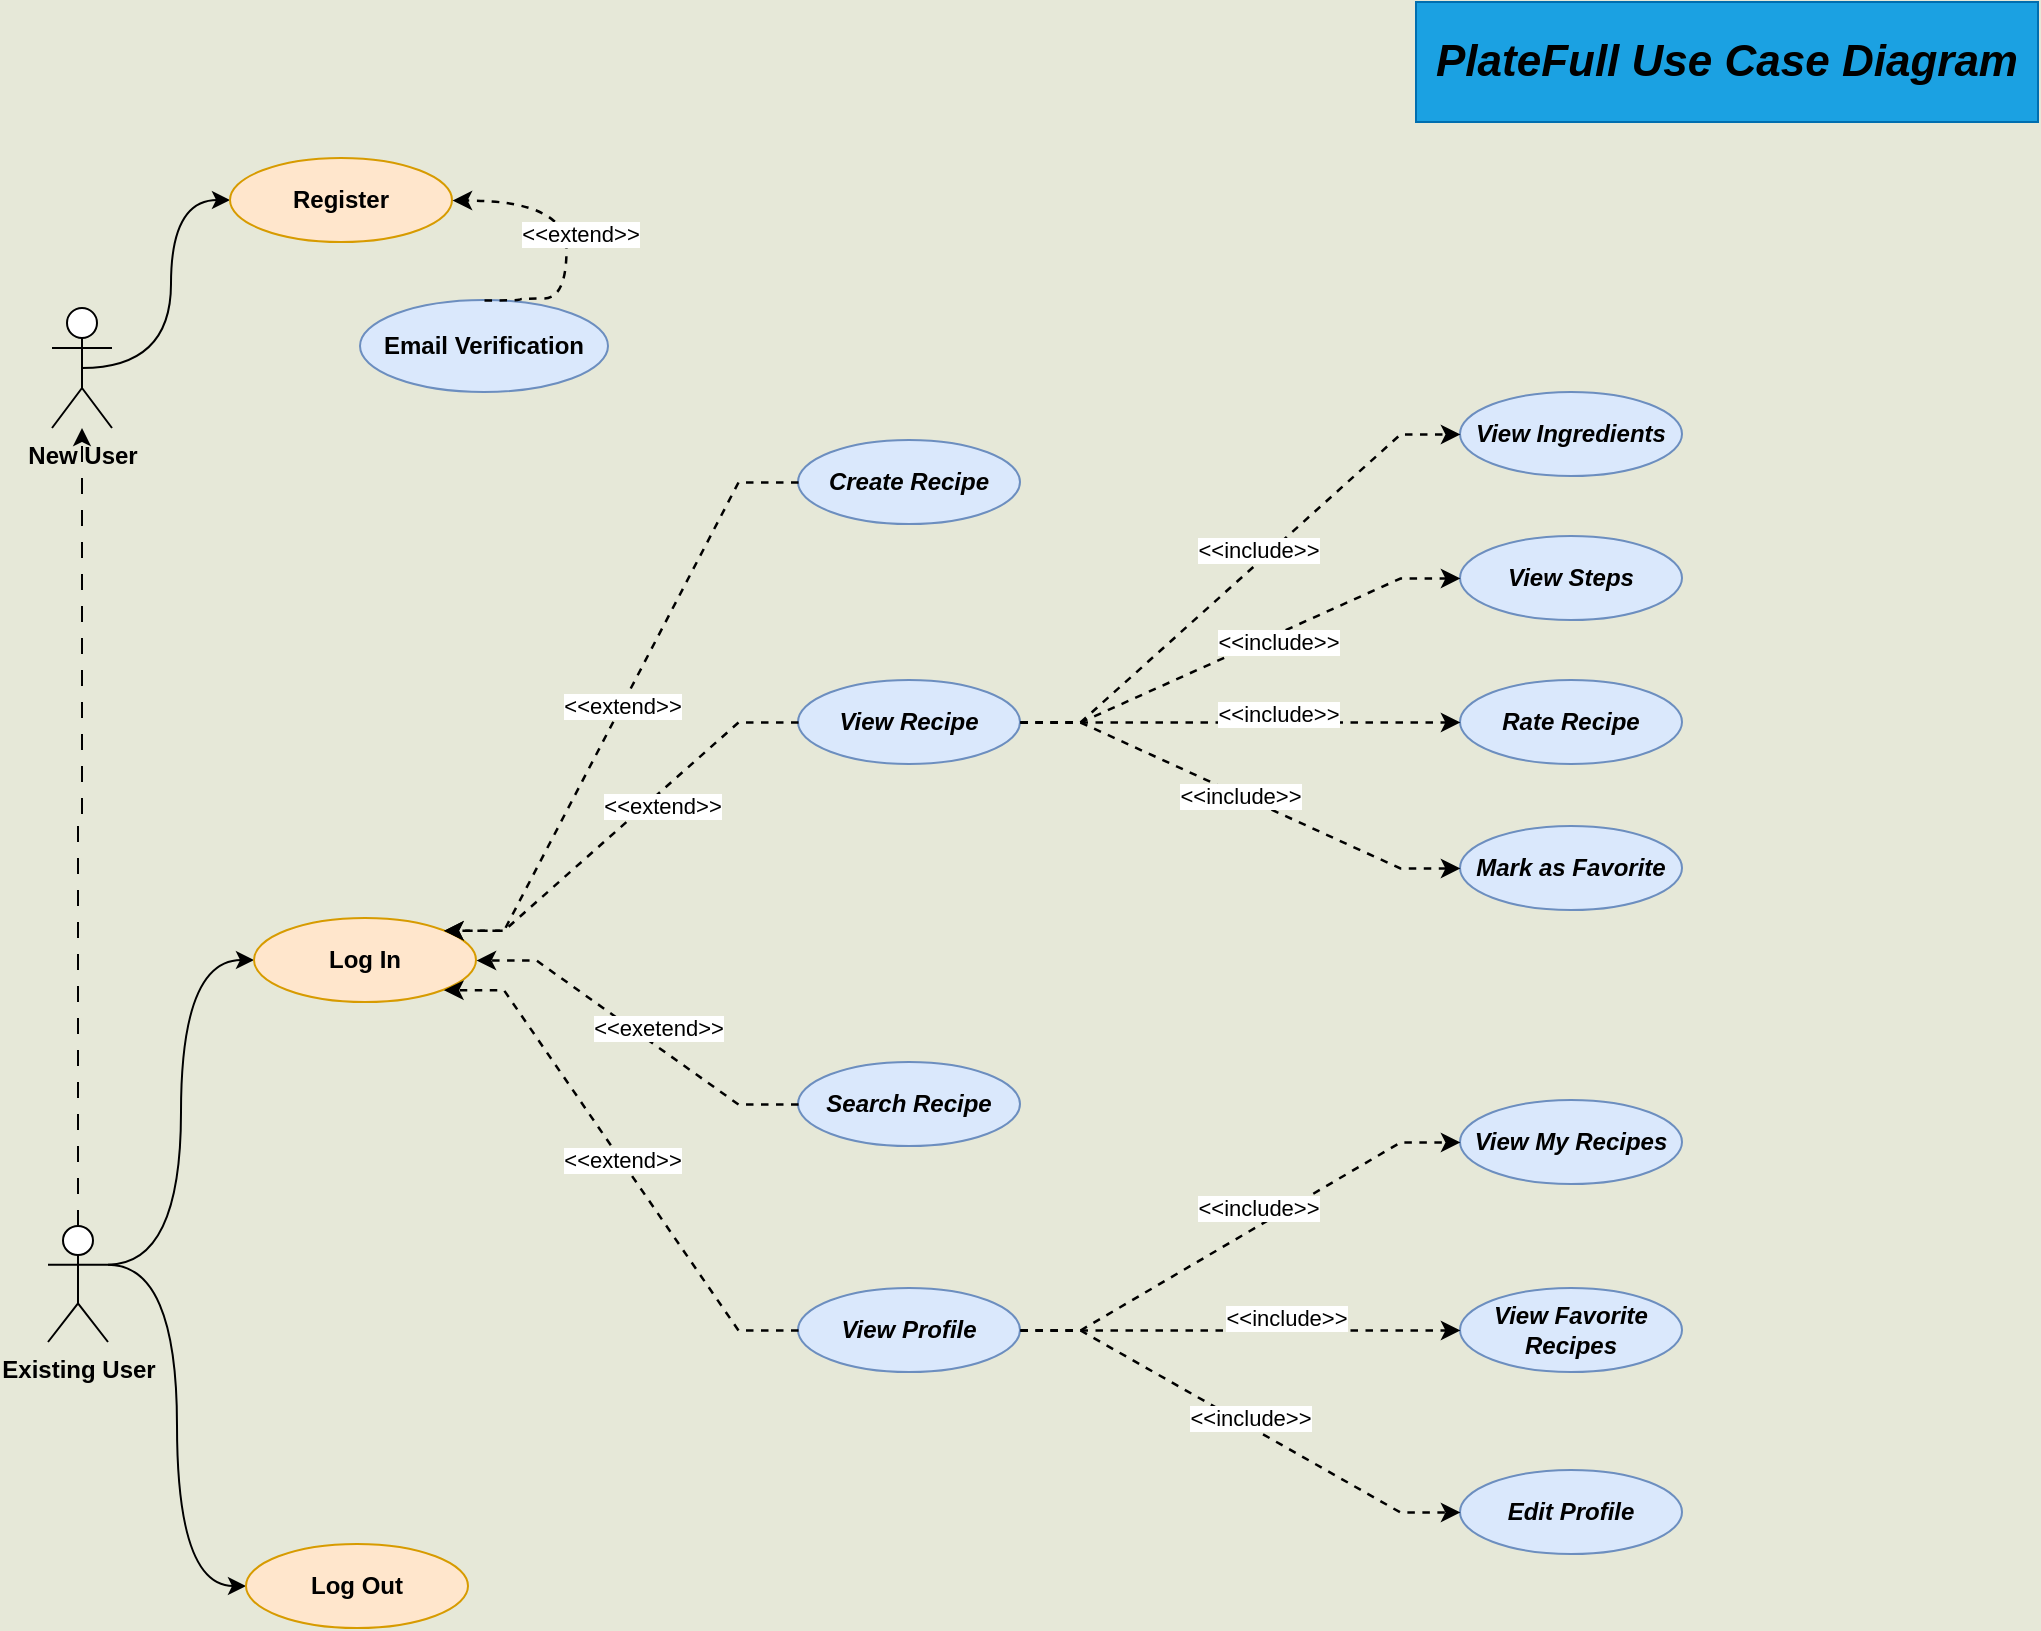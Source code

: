 <mxfile version="21.1.4" type="github">
  <diagram name="Page-1" id="E42ZqrKlXivf7Q9WrTgK">
    <mxGraphModel dx="1050" dy="687" grid="0" gridSize="10" guides="1" tooltips="1" connect="1" arrows="1" fold="1" page="1" pageScale="1" pageWidth="1100" pageHeight="850" background="#E6E8D8" math="0" shadow="0">
      <root>
        <mxCell id="0" />
        <mxCell id="1" parent="0" />
        <mxCell id="ldeWnYEe3eiKzBrZV0PM-5" value="New User" style="shape=umlActor;verticalLabelPosition=bottom;verticalAlign=top;html=1;outlineConnect=0;fontStyle=1" parent="1" vertex="1">
          <mxGeometry x="40" y="166" width="30" height="60" as="geometry" />
        </mxCell>
        <mxCell id="ldeWnYEe3eiKzBrZV0PM-15" style="edgeStyle=orthogonalEdgeStyle;rounded=0;orthogonalLoop=1;jettySize=auto;html=1;exitX=0.5;exitY=0.5;exitDx=0;exitDy=0;exitPerimeter=0;entryX=0;entryY=0.5;entryDx=0;entryDy=0;curved=1;" parent="1" source="ldeWnYEe3eiKzBrZV0PM-5" target="ldeWnYEe3eiKzBrZV0PM-13" edge="1">
          <mxGeometry relative="1" as="geometry" />
        </mxCell>
        <mxCell id="ldeWnYEe3eiKzBrZV0PM-25" style="edgeStyle=orthogonalEdgeStyle;rounded=0;orthogonalLoop=1;jettySize=auto;html=1;exitX=0.5;exitY=0;exitDx=0;exitDy=0;exitPerimeter=0;dashed=1;dashPattern=8 8;" parent="1" source="ldeWnYEe3eiKzBrZV0PM-6" target="ldeWnYEe3eiKzBrZV0PM-5" edge="1">
          <mxGeometry relative="1" as="geometry" />
        </mxCell>
        <mxCell id="ldeWnYEe3eiKzBrZV0PM-29" style="edgeStyle=orthogonalEdgeStyle;rounded=0;orthogonalLoop=1;jettySize=auto;html=1;exitX=1;exitY=0.333;exitDx=0;exitDy=0;exitPerimeter=0;entryX=0;entryY=0.5;entryDx=0;entryDy=0;curved=1;" parent="1" source="ldeWnYEe3eiKzBrZV0PM-6" target="ldeWnYEe3eiKzBrZV0PM-28" edge="1">
          <mxGeometry relative="1" as="geometry" />
        </mxCell>
        <mxCell id="ldeWnYEe3eiKzBrZV0PM-31" style="edgeStyle=orthogonalEdgeStyle;rounded=0;orthogonalLoop=1;jettySize=auto;html=1;exitX=1;exitY=0.333;exitDx=0;exitDy=0;exitPerimeter=0;entryX=0;entryY=0.5;entryDx=0;entryDy=0;curved=1;" parent="1" source="ldeWnYEe3eiKzBrZV0PM-6" target="ldeWnYEe3eiKzBrZV0PM-30" edge="1">
          <mxGeometry relative="1" as="geometry" />
        </mxCell>
        <mxCell id="ldeWnYEe3eiKzBrZV0PM-6" value="Existing User" style="shape=umlActor;verticalLabelPosition=bottom;verticalAlign=top;html=1;outlineConnect=0;fontStyle=1" parent="1" vertex="1">
          <mxGeometry x="38" y="625" width="30" height="58" as="geometry" />
        </mxCell>
        <mxCell id="ldeWnYEe3eiKzBrZV0PM-13" value="&lt;b&gt;Register&lt;/b&gt;" style="ellipse;whiteSpace=wrap;html=1;fillColor=#ffe6cc;strokeColor=#d79b00;" parent="1" vertex="1">
          <mxGeometry x="129" y="91" width="111" height="42" as="geometry" />
        </mxCell>
        <mxCell id="ldeWnYEe3eiKzBrZV0PM-14" value="&lt;b&gt;Email Verification&lt;/b&gt;" style="ellipse;whiteSpace=wrap;html=1;fillColor=#dae8fc;strokeColor=#6c8ebf;" parent="1" vertex="1">
          <mxGeometry x="194" y="162" width="124" height="46" as="geometry" />
        </mxCell>
        <mxCell id="ldeWnYEe3eiKzBrZV0PM-21" value="" style="endArrow=classic;html=1;rounded=0;exitX=0.5;exitY=0;exitDx=0;exitDy=0;dashed=1;strokeWidth=1.25;entryX=1;entryY=0.5;entryDx=0;entryDy=0;edgeStyle=orthogonalEdgeStyle;curved=1;" parent="1" source="ldeWnYEe3eiKzBrZV0PM-14" target="ldeWnYEe3eiKzBrZV0PM-13" edge="1">
          <mxGeometry relative="1" as="geometry">
            <mxPoint x="367" y="309.5" as="sourcePoint" />
            <mxPoint x="299" y="308" as="targetPoint" />
            <Array as="points">
              <mxPoint x="274" y="161" />
              <mxPoint x="297" y="161" />
              <mxPoint x="297" y="112" />
            </Array>
          </mxGeometry>
        </mxCell>
        <mxCell id="ldeWnYEe3eiKzBrZV0PM-22" value="&amp;lt;&amp;lt;extend&amp;gt;&amp;gt;" style="edgeLabel;resizable=0;html=1;align=center;verticalAlign=middle;" parent="ldeWnYEe3eiKzBrZV0PM-21" connectable="0" vertex="1">
          <mxGeometry relative="1" as="geometry">
            <mxPoint x="7" as="offset" />
          </mxGeometry>
        </mxCell>
        <mxCell id="ldeWnYEe3eiKzBrZV0PM-28" value="&lt;b&gt;Log In&lt;/b&gt;" style="ellipse;whiteSpace=wrap;html=1;fillColor=#ffe6cc;strokeColor=#d79b00;" parent="1" vertex="1">
          <mxGeometry x="141" y="471" width="111" height="42" as="geometry" />
        </mxCell>
        <mxCell id="ldeWnYEe3eiKzBrZV0PM-30" value="&lt;b&gt;Log Out&lt;/b&gt;" style="ellipse;whiteSpace=wrap;html=1;fillColor=#ffe6cc;strokeColor=#d79b00;" parent="1" vertex="1">
          <mxGeometry x="137" y="784" width="111" height="42" as="geometry" />
        </mxCell>
        <mxCell id="ldeWnYEe3eiKzBrZV0PM-32" value="&lt;i&gt;&lt;b&gt;Create Recipe&lt;/b&gt;&lt;/i&gt;" style="ellipse;whiteSpace=wrap;html=1;fillColor=#dae8fc;strokeColor=#6c8ebf;" parent="1" vertex="1">
          <mxGeometry x="413" y="232" width="111" height="42" as="geometry" />
        </mxCell>
        <mxCell id="ldeWnYEe3eiKzBrZV0PM-33" value="&lt;i&gt;&lt;b&gt;View Recipe&lt;/b&gt;&lt;/i&gt;" style="ellipse;whiteSpace=wrap;html=1;fillColor=#dae8fc;strokeColor=#6c8ebf;" parent="1" vertex="1">
          <mxGeometry x="413" y="352" width="111" height="42" as="geometry" />
        </mxCell>
        <mxCell id="ldeWnYEe3eiKzBrZV0PM-34" value="&lt;i&gt;&lt;b&gt;Search Recipe&lt;/b&gt;&lt;/i&gt;" style="ellipse;whiteSpace=wrap;html=1;fillColor=#dae8fc;strokeColor=#6c8ebf;" parent="1" vertex="1">
          <mxGeometry x="413" y="543" width="111" height="42" as="geometry" />
        </mxCell>
        <mxCell id="ldeWnYEe3eiKzBrZV0PM-35" value="&lt;i&gt;&lt;b&gt;View Profile&lt;/b&gt;&lt;/i&gt;" style="ellipse;whiteSpace=wrap;html=1;fillColor=#dae8fc;strokeColor=#6c8ebf;" parent="1" vertex="1">
          <mxGeometry x="413" y="656" width="111" height="42" as="geometry" />
        </mxCell>
        <mxCell id="ldeWnYEe3eiKzBrZV0PM-38" value="" style="endArrow=classic;html=1;rounded=0;exitX=0;exitY=0.5;exitDx=0;exitDy=0;dashed=1;entryX=1;entryY=0;entryDx=0;entryDy=0;edgeStyle=entityRelationEdgeStyle;strokeWidth=1.25;" parent="1" source="ldeWnYEe3eiKzBrZV0PM-32" target="ldeWnYEe3eiKzBrZV0PM-28" edge="1">
          <mxGeometry relative="1" as="geometry">
            <mxPoint x="216" y="374" as="sourcePoint" />
            <mxPoint x="234" y="443" as="targetPoint" />
          </mxGeometry>
        </mxCell>
        <mxCell id="ldeWnYEe3eiKzBrZV0PM-39" value="&amp;lt;&amp;lt;extend&amp;gt;&amp;gt;" style="edgeLabel;resizable=0;html=1;align=center;verticalAlign=middle;" parent="ldeWnYEe3eiKzBrZV0PM-38" connectable="0" vertex="1">
          <mxGeometry relative="1" as="geometry" />
        </mxCell>
        <mxCell id="ldeWnYEe3eiKzBrZV0PM-40" value="" style="endArrow=classic;html=1;rounded=0;exitX=0;exitY=0.5;exitDx=0;exitDy=0;entryX=1;entryY=0;entryDx=0;entryDy=0;dashed=1;edgeStyle=entityRelationEdgeStyle;strokeWidth=1.25;" parent="1" source="ldeWnYEe3eiKzBrZV0PM-33" target="ldeWnYEe3eiKzBrZV0PM-28" edge="1">
          <mxGeometry relative="1" as="geometry">
            <mxPoint x="339" y="363" as="sourcePoint" />
            <mxPoint x="262" y="502" as="targetPoint" />
          </mxGeometry>
        </mxCell>
        <mxCell id="ldeWnYEe3eiKzBrZV0PM-41" value="&amp;lt;&amp;lt;extend&amp;gt;&amp;gt;" style="edgeLabel;resizable=0;html=1;align=center;verticalAlign=middle;" parent="ldeWnYEe3eiKzBrZV0PM-40" connectable="0" vertex="1">
          <mxGeometry relative="1" as="geometry">
            <mxPoint x="20" y="-10" as="offset" />
          </mxGeometry>
        </mxCell>
        <mxCell id="ldeWnYEe3eiKzBrZV0PM-42" value="" style="endArrow=classic;html=1;rounded=0;exitX=0;exitY=0.5;exitDx=0;exitDy=0;entryX=1;entryY=0.5;entryDx=0;entryDy=0;dashed=1;edgeStyle=entityRelationEdgeStyle;strokeWidth=1.25;" parent="1" source="ldeWnYEe3eiKzBrZV0PM-34" target="ldeWnYEe3eiKzBrZV0PM-28" edge="1">
          <mxGeometry relative="1" as="geometry">
            <mxPoint x="349" y="373" as="sourcePoint" />
            <mxPoint x="272" y="512" as="targetPoint" />
          </mxGeometry>
        </mxCell>
        <mxCell id="ldeWnYEe3eiKzBrZV0PM-43" value="&amp;lt;&amp;lt;exetend&amp;gt;&amp;gt;" style="edgeLabel;resizable=0;html=1;align=center;verticalAlign=middle;" parent="ldeWnYEe3eiKzBrZV0PM-42" connectable="0" vertex="1">
          <mxGeometry relative="1" as="geometry">
            <mxPoint x="10" y="-2" as="offset" />
          </mxGeometry>
        </mxCell>
        <mxCell id="ldeWnYEe3eiKzBrZV0PM-44" value="" style="endArrow=classic;html=1;rounded=0;exitX=0;exitY=0.5;exitDx=0;exitDy=0;entryX=1;entryY=1;entryDx=0;entryDy=0;dashed=1;edgeStyle=entityRelationEdgeStyle;strokeWidth=1.25;" parent="1" source="ldeWnYEe3eiKzBrZV0PM-35" target="ldeWnYEe3eiKzBrZV0PM-28" edge="1">
          <mxGeometry relative="1" as="geometry">
            <mxPoint x="359" y="383" as="sourcePoint" />
            <mxPoint x="282" y="522" as="targetPoint" />
          </mxGeometry>
        </mxCell>
        <mxCell id="ldeWnYEe3eiKzBrZV0PM-45" value="&amp;lt;&amp;lt;extend&amp;gt;&amp;gt;" style="edgeLabel;resizable=0;html=1;align=center;verticalAlign=middle;" parent="ldeWnYEe3eiKzBrZV0PM-44" connectable="0" vertex="1">
          <mxGeometry relative="1" as="geometry" />
        </mxCell>
        <mxCell id="ldeWnYEe3eiKzBrZV0PM-46" value="&lt;i&gt;&lt;b&gt;View Ingredients&lt;/b&gt;&lt;/i&gt;" style="ellipse;whiteSpace=wrap;html=1;fillColor=#dae8fc;strokeColor=#6c8ebf;" parent="1" vertex="1">
          <mxGeometry x="744" y="208" width="111" height="42" as="geometry" />
        </mxCell>
        <mxCell id="ldeWnYEe3eiKzBrZV0PM-47" value="&lt;i&gt;&lt;b&gt;View Steps&lt;/b&gt;&lt;/i&gt;" style="ellipse;whiteSpace=wrap;html=1;fillColor=#dae8fc;strokeColor=#6c8ebf;" parent="1" vertex="1">
          <mxGeometry x="744" y="280" width="111" height="42" as="geometry" />
        </mxCell>
        <mxCell id="ldeWnYEe3eiKzBrZV0PM-48" value="&lt;i&gt;&lt;b&gt;Mark as Favorite&lt;/b&gt;&lt;/i&gt;" style="ellipse;whiteSpace=wrap;html=1;fillColor=#dae8fc;strokeColor=#6c8ebf;" parent="1" vertex="1">
          <mxGeometry x="744" y="425" width="111" height="42" as="geometry" />
        </mxCell>
        <mxCell id="ldeWnYEe3eiKzBrZV0PM-56" value="" style="endArrow=classic;html=1;rounded=0;exitX=1;exitY=0.5;exitDx=0;exitDy=0;entryX=0;entryY=0.5;entryDx=0;entryDy=0;dashed=1;edgeStyle=entityRelationEdgeStyle;elbow=vertical;strokeWidth=1.25;" parent="1" source="ldeWnYEe3eiKzBrZV0PM-33" target="ldeWnYEe3eiKzBrZV0PM-46" edge="1">
          <mxGeometry relative="1" as="geometry">
            <mxPoint x="577" y="334" as="sourcePoint" />
            <mxPoint x="455" y="447" as="targetPoint" />
          </mxGeometry>
        </mxCell>
        <mxCell id="ldeWnYEe3eiKzBrZV0PM-57" value="&amp;lt;&amp;lt;include&amp;gt;&amp;gt;" style="edgeLabel;resizable=0;html=1;align=center;verticalAlign=middle;" parent="ldeWnYEe3eiKzBrZV0PM-56" connectable="0" vertex="1">
          <mxGeometry relative="1" as="geometry">
            <mxPoint x="9" y="-14" as="offset" />
          </mxGeometry>
        </mxCell>
        <mxCell id="ldeWnYEe3eiKzBrZV0PM-58" value="" style="endArrow=classic;html=1;rounded=0;exitX=1;exitY=0.5;exitDx=0;exitDy=0;entryX=0;entryY=0.5;entryDx=0;entryDy=0;dashed=1;edgeStyle=entityRelationEdgeStyle;strokeWidth=1.25;" parent="1" source="ldeWnYEe3eiKzBrZV0PM-33" target="ldeWnYEe3eiKzBrZV0PM-47" edge="1">
          <mxGeometry relative="1" as="geometry">
            <mxPoint x="587" y="344" as="sourcePoint" />
            <mxPoint x="465" y="457" as="targetPoint" />
          </mxGeometry>
        </mxCell>
        <mxCell id="ldeWnYEe3eiKzBrZV0PM-59" value="&amp;lt;&amp;lt;include&amp;gt;&amp;gt;" style="edgeLabel;resizable=0;html=1;align=center;verticalAlign=middle;" parent="ldeWnYEe3eiKzBrZV0PM-58" connectable="0" vertex="1">
          <mxGeometry relative="1" as="geometry">
            <mxPoint x="19" y="-4" as="offset" />
          </mxGeometry>
        </mxCell>
        <mxCell id="ldeWnYEe3eiKzBrZV0PM-60" value="" style="endArrow=classic;html=1;rounded=0;exitX=1;exitY=0.5;exitDx=0;exitDy=0;entryX=0;entryY=0.5;entryDx=0;entryDy=0;dashed=1;edgeStyle=entityRelationEdgeStyle;strokeWidth=1.25;" parent="1" source="ldeWnYEe3eiKzBrZV0PM-33" target="ldeWnYEe3eiKzBrZV0PM-48" edge="1">
          <mxGeometry relative="1" as="geometry">
            <mxPoint x="597" y="354" as="sourcePoint" />
            <mxPoint x="475" y="467" as="targetPoint" />
          </mxGeometry>
        </mxCell>
        <mxCell id="ldeWnYEe3eiKzBrZV0PM-61" value="&amp;lt;&amp;lt;include&amp;gt;&amp;gt;" style="edgeLabel;resizable=0;html=1;align=center;verticalAlign=middle;" parent="ldeWnYEe3eiKzBrZV0PM-60" connectable="0" vertex="1">
          <mxGeometry relative="1" as="geometry" />
        </mxCell>
        <mxCell id="ldeWnYEe3eiKzBrZV0PM-62" value="&lt;i&gt;&lt;b&gt;Edit Profile&lt;/b&gt;&lt;/i&gt;" style="ellipse;whiteSpace=wrap;html=1;fillColor=#dae8fc;strokeColor=#6c8ebf;" parent="1" vertex="1">
          <mxGeometry x="744" y="747" width="111" height="42" as="geometry" />
        </mxCell>
        <mxCell id="ldeWnYEe3eiKzBrZV0PM-63" value="&lt;i&gt;&lt;b&gt;View Favorite Recipes&lt;/b&gt;&lt;/i&gt;" style="ellipse;whiteSpace=wrap;html=1;fillColor=#dae8fc;strokeColor=#6c8ebf;" parent="1" vertex="1">
          <mxGeometry x="744" y="656" width="111" height="42" as="geometry" />
        </mxCell>
        <mxCell id="ldeWnYEe3eiKzBrZV0PM-64" value="&lt;i&gt;&lt;b&gt;View My Recipes&lt;/b&gt;&lt;/i&gt;" style="ellipse;whiteSpace=wrap;html=1;fillColor=#dae8fc;strokeColor=#6c8ebf;" parent="1" vertex="1">
          <mxGeometry x="744" y="562" width="111" height="42" as="geometry" />
        </mxCell>
        <mxCell id="ldeWnYEe3eiKzBrZV0PM-65" value="" style="endArrow=classic;html=1;rounded=0;exitX=1;exitY=0.5;exitDx=0;exitDy=0;entryX=0;entryY=0.5;entryDx=0;entryDy=0;dashed=1;edgeStyle=entityRelationEdgeStyle;elbow=vertical;strokeWidth=1.25;" parent="1" source="ldeWnYEe3eiKzBrZV0PM-35" target="ldeWnYEe3eiKzBrZV0PM-64" edge="1">
          <mxGeometry relative="1" as="geometry">
            <mxPoint x="467" y="448" as="sourcePoint" />
            <mxPoint x="614" y="278" as="targetPoint" />
          </mxGeometry>
        </mxCell>
        <mxCell id="ldeWnYEe3eiKzBrZV0PM-66" value="&amp;lt;&amp;lt;include&amp;gt;&amp;gt;" style="edgeLabel;resizable=0;html=1;align=center;verticalAlign=middle;" parent="ldeWnYEe3eiKzBrZV0PM-65" connectable="0" vertex="1">
          <mxGeometry relative="1" as="geometry">
            <mxPoint x="9" y="-14" as="offset" />
          </mxGeometry>
        </mxCell>
        <mxCell id="ldeWnYEe3eiKzBrZV0PM-67" value="" style="endArrow=classic;html=1;rounded=0;exitX=1;exitY=0.5;exitDx=0;exitDy=0;entryX=0;entryY=0.5;entryDx=0;entryDy=0;dashed=1;edgeStyle=entityRelationEdgeStyle;elbow=vertical;strokeWidth=1.25;" parent="1" source="ldeWnYEe3eiKzBrZV0PM-35" target="ldeWnYEe3eiKzBrZV0PM-63" edge="1">
          <mxGeometry relative="1" as="geometry">
            <mxPoint x="469" y="687" as="sourcePoint" />
            <mxPoint x="614" y="606" as="targetPoint" />
          </mxGeometry>
        </mxCell>
        <mxCell id="ldeWnYEe3eiKzBrZV0PM-68" value="&amp;lt;&amp;lt;include&amp;gt;&amp;gt;" style="edgeLabel;resizable=0;html=1;align=center;verticalAlign=middle;" parent="ldeWnYEe3eiKzBrZV0PM-67" connectable="0" vertex="1">
          <mxGeometry relative="1" as="geometry">
            <mxPoint x="23" y="-6" as="offset" />
          </mxGeometry>
        </mxCell>
        <mxCell id="ldeWnYEe3eiKzBrZV0PM-69" value="" style="endArrow=classic;html=1;rounded=0;entryX=0;entryY=0.5;entryDx=0;entryDy=0;dashed=1;edgeStyle=entityRelationEdgeStyle;elbow=vertical;exitX=1;exitY=0.5;exitDx=0;exitDy=0;strokeWidth=1.25;" parent="1" source="ldeWnYEe3eiKzBrZV0PM-35" target="ldeWnYEe3eiKzBrZV0PM-62" edge="1">
          <mxGeometry relative="1" as="geometry">
            <mxPoint x="472" y="709" as="sourcePoint" />
            <mxPoint x="624" y="616" as="targetPoint" />
          </mxGeometry>
        </mxCell>
        <mxCell id="ldeWnYEe3eiKzBrZV0PM-70" value="&amp;lt;&amp;lt;include&amp;gt;&amp;gt;" style="edgeLabel;resizable=0;html=1;align=center;verticalAlign=middle;" parent="ldeWnYEe3eiKzBrZV0PM-69" connectable="0" vertex="1">
          <mxGeometry relative="1" as="geometry">
            <mxPoint x="5" y="-2" as="offset" />
          </mxGeometry>
        </mxCell>
        <mxCell id="ldeWnYEe3eiKzBrZV0PM-71" value="&lt;i&gt;&lt;b&gt;Rate Recipe&lt;/b&gt;&lt;/i&gt;" style="ellipse;whiteSpace=wrap;html=1;fillColor=#dae8fc;strokeColor=#6c8ebf;" parent="1" vertex="1">
          <mxGeometry x="744" y="352" width="111" height="42" as="geometry" />
        </mxCell>
        <mxCell id="ldeWnYEe3eiKzBrZV0PM-72" value="" style="endArrow=classic;html=1;rounded=0;entryX=0;entryY=0.5;entryDx=0;entryDy=0;dashed=1;edgeStyle=entityRelationEdgeStyle;exitX=1;exitY=0.5;exitDx=0;exitDy=0;strokeWidth=1.25;" parent="1" source="ldeWnYEe3eiKzBrZV0PM-33" target="ldeWnYEe3eiKzBrZV0PM-71" edge="1">
          <mxGeometry relative="1" as="geometry">
            <mxPoint x="467" y="393" as="sourcePoint" />
            <mxPoint x="623" y="309" as="targetPoint" />
          </mxGeometry>
        </mxCell>
        <mxCell id="ldeWnYEe3eiKzBrZV0PM-73" value="&amp;lt;&amp;lt;include&amp;gt;&amp;gt;" style="edgeLabel;resizable=0;html=1;align=center;verticalAlign=middle;" parent="ldeWnYEe3eiKzBrZV0PM-72" connectable="0" vertex="1">
          <mxGeometry relative="1" as="geometry">
            <mxPoint x="19" y="-4" as="offset" />
          </mxGeometry>
        </mxCell>
        <mxCell id="ldeWnYEe3eiKzBrZV0PM-76" value="&lt;font color=&quot;#000000&quot; size=&quot;1&quot; style=&quot;&quot;&gt;&lt;b style=&quot;font-size: 22px;&quot;&gt;&lt;i&gt;PlateFull Use Case Diagram&lt;/i&gt;&lt;/b&gt;&lt;/font&gt;" style="rounded=0;whiteSpace=wrap;html=1;fillColor=#1ba1e2;strokeColor=#006EAF;fontColor=#ffffff;align=center;" parent="1" vertex="1">
          <mxGeometry x="722" y="13" width="311" height="60" as="geometry" />
        </mxCell>
      </root>
    </mxGraphModel>
  </diagram>
</mxfile>

